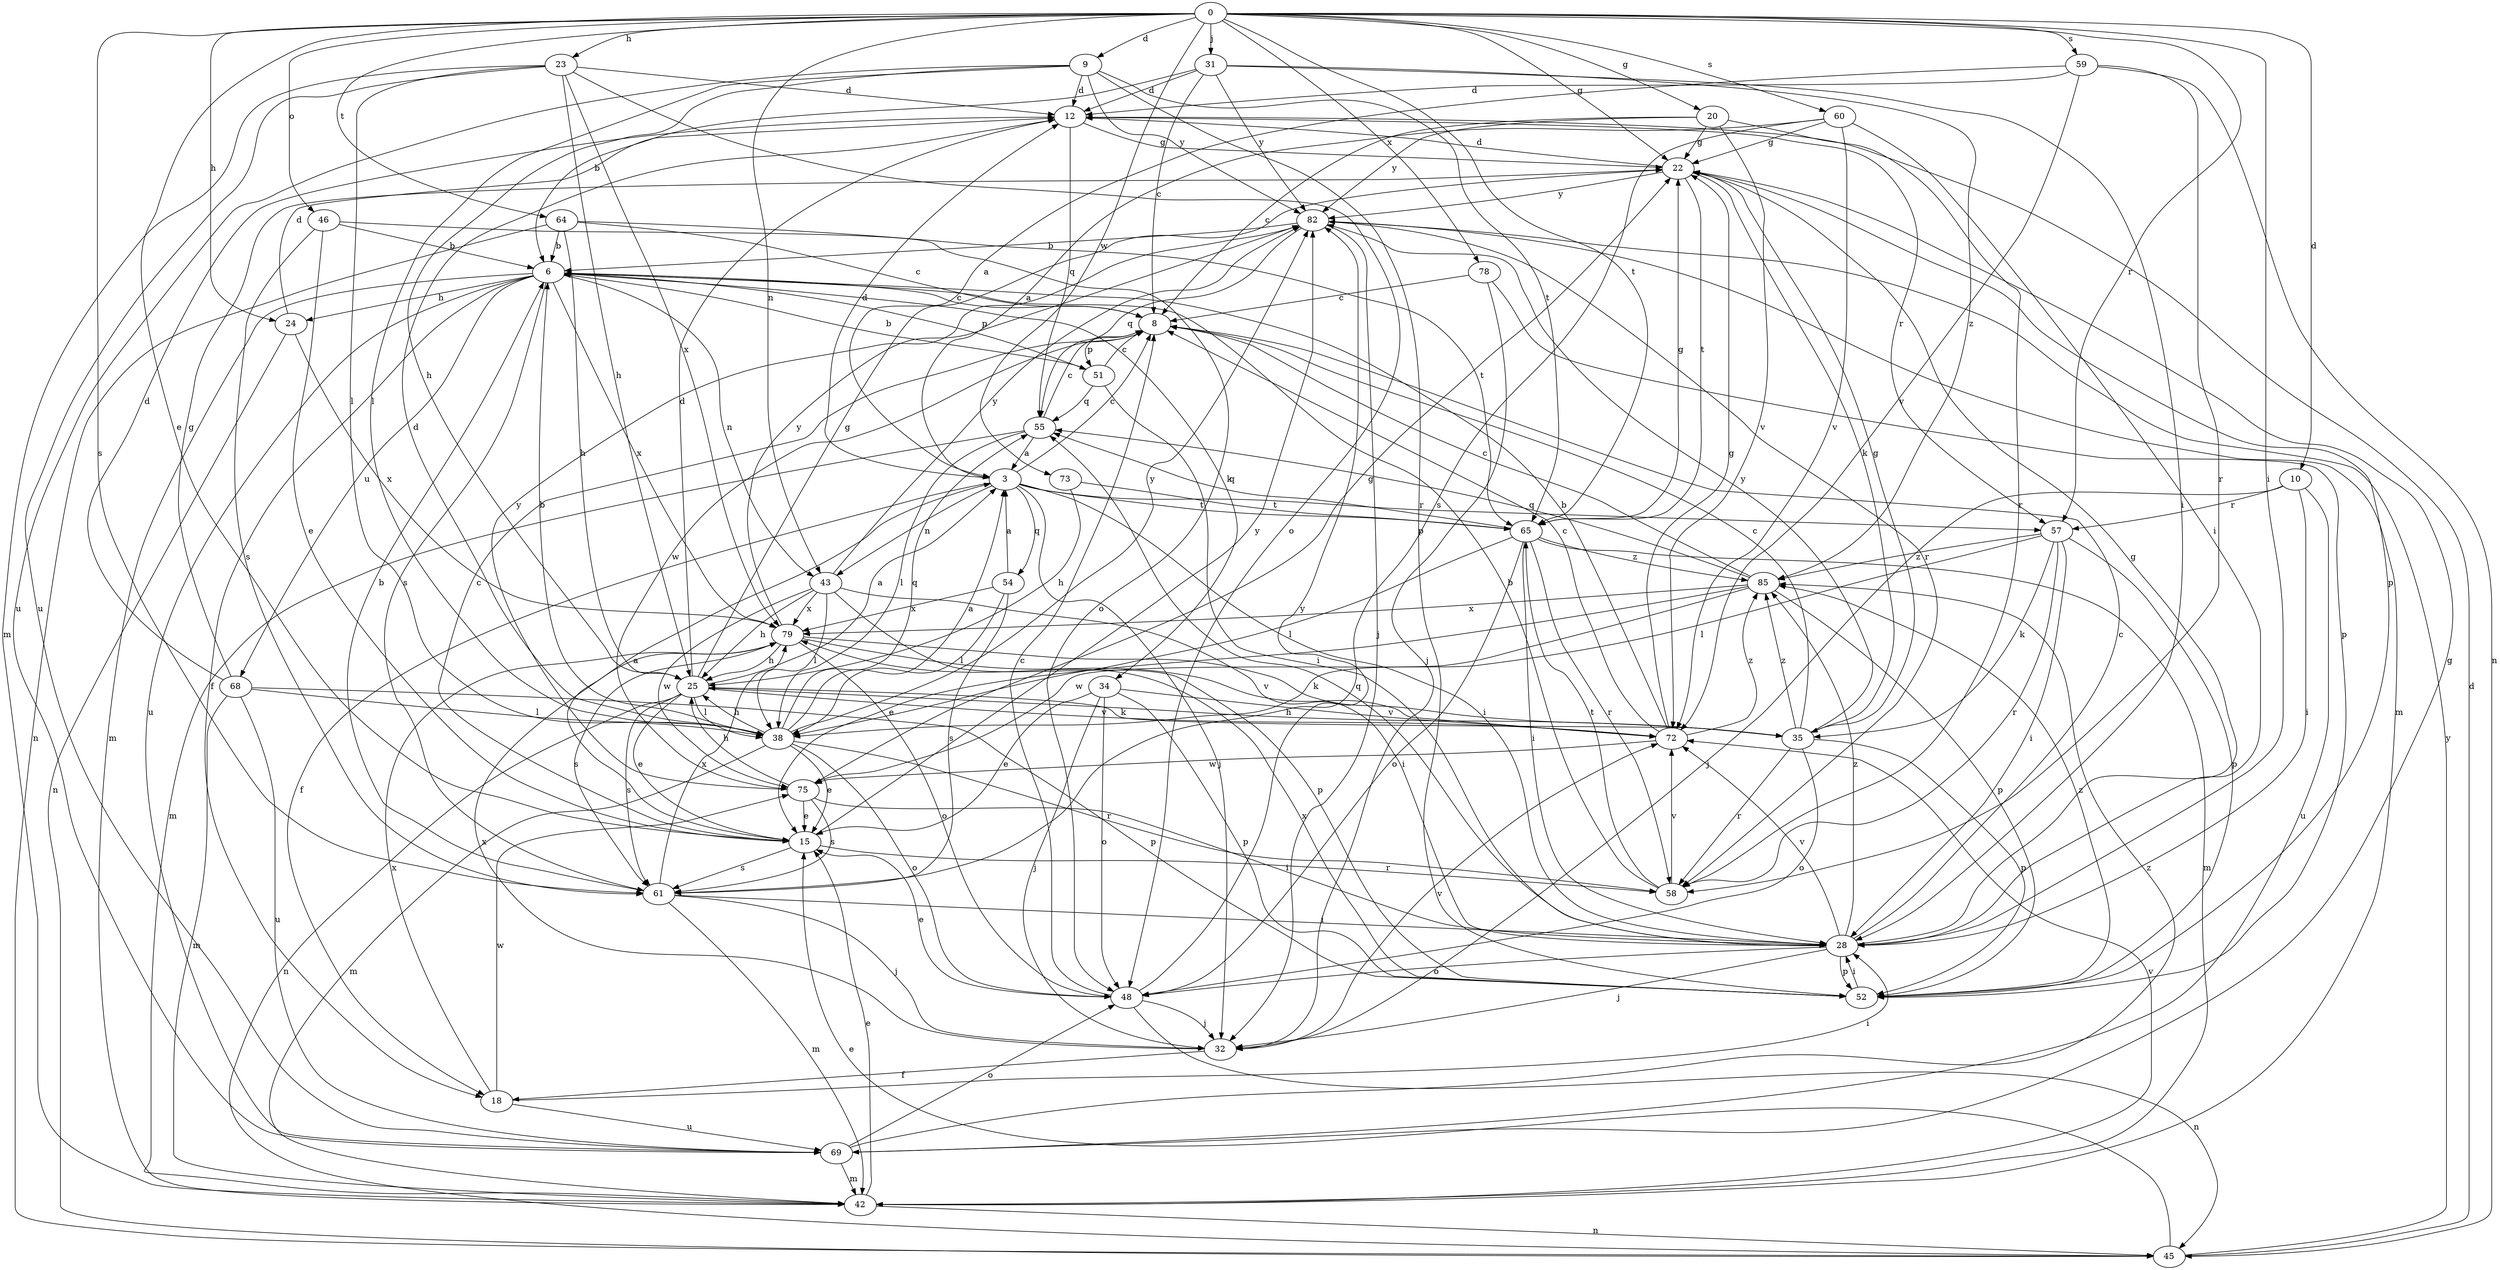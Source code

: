 strict digraph  {
0;
3;
6;
8;
9;
10;
12;
15;
18;
20;
22;
23;
24;
25;
28;
31;
32;
34;
35;
38;
42;
43;
45;
46;
48;
51;
52;
54;
55;
57;
58;
59;
60;
61;
64;
65;
68;
69;
72;
73;
75;
78;
79;
82;
85;
0 -> 9  [label=d];
0 -> 10  [label=d];
0 -> 15  [label=e];
0 -> 20  [label=g];
0 -> 22  [label=g];
0 -> 23  [label=h];
0 -> 24  [label=h];
0 -> 28  [label=i];
0 -> 31  [label=j];
0 -> 43  [label=n];
0 -> 46  [label=o];
0 -> 57  [label=r];
0 -> 59  [label=s];
0 -> 60  [label=s];
0 -> 61  [label=s];
0 -> 64  [label=t];
0 -> 65  [label=t];
0 -> 73  [label=w];
0 -> 78  [label=x];
3 -> 8  [label=c];
3 -> 12  [label=d];
3 -> 18  [label=f];
3 -> 28  [label=i];
3 -> 32  [label=j];
3 -> 43  [label=n];
3 -> 54  [label=q];
3 -> 57  [label=r];
3 -> 65  [label=t];
6 -> 8  [label=c];
6 -> 18  [label=f];
6 -> 24  [label=h];
6 -> 34  [label=k];
6 -> 42  [label=m];
6 -> 43  [label=n];
6 -> 51  [label=p];
6 -> 61  [label=s];
6 -> 68  [label=u];
6 -> 69  [label=u];
6 -> 79  [label=x];
8 -> 51  [label=p];
8 -> 75  [label=w];
9 -> 12  [label=d];
9 -> 25  [label=h];
9 -> 38  [label=l];
9 -> 52  [label=p];
9 -> 65  [label=t];
9 -> 69  [label=u];
9 -> 82  [label=y];
10 -> 28  [label=i];
10 -> 32  [label=j];
10 -> 57  [label=r];
10 -> 69  [label=u];
12 -> 22  [label=g];
12 -> 55  [label=q];
12 -> 57  [label=r];
15 -> 3  [label=a];
15 -> 8  [label=c];
15 -> 58  [label=r];
15 -> 61  [label=s];
15 -> 82  [label=y];
18 -> 28  [label=i];
18 -> 69  [label=u];
18 -> 75  [label=w];
18 -> 79  [label=x];
20 -> 8  [label=c];
20 -> 22  [label=g];
20 -> 58  [label=r];
20 -> 72  [label=v];
20 -> 82  [label=y];
22 -> 12  [label=d];
22 -> 35  [label=k];
22 -> 52  [label=p];
22 -> 65  [label=t];
22 -> 82  [label=y];
23 -> 12  [label=d];
23 -> 25  [label=h];
23 -> 38  [label=l];
23 -> 42  [label=m];
23 -> 48  [label=o];
23 -> 69  [label=u];
23 -> 79  [label=x];
24 -> 12  [label=d];
24 -> 45  [label=n];
24 -> 79  [label=x];
25 -> 3  [label=a];
25 -> 12  [label=d];
25 -> 15  [label=e];
25 -> 22  [label=g];
25 -> 35  [label=k];
25 -> 38  [label=l];
25 -> 45  [label=n];
25 -> 61  [label=s];
25 -> 72  [label=v];
28 -> 8  [label=c];
28 -> 22  [label=g];
28 -> 32  [label=j];
28 -> 48  [label=o];
28 -> 52  [label=p];
28 -> 55  [label=q];
28 -> 72  [label=v];
28 -> 85  [label=z];
31 -> 6  [label=b];
31 -> 8  [label=c];
31 -> 12  [label=d];
31 -> 28  [label=i];
31 -> 82  [label=y];
31 -> 85  [label=z];
32 -> 18  [label=f];
32 -> 72  [label=v];
32 -> 79  [label=x];
34 -> 15  [label=e];
34 -> 32  [label=j];
34 -> 48  [label=o];
34 -> 52  [label=p];
34 -> 72  [label=v];
35 -> 8  [label=c];
35 -> 22  [label=g];
35 -> 25  [label=h];
35 -> 48  [label=o];
35 -> 52  [label=p];
35 -> 58  [label=r];
35 -> 82  [label=y];
35 -> 85  [label=z];
38 -> 3  [label=a];
38 -> 6  [label=b];
38 -> 12  [label=d];
38 -> 15  [label=e];
38 -> 25  [label=h];
38 -> 42  [label=m];
38 -> 48  [label=o];
38 -> 55  [label=q];
38 -> 58  [label=r];
38 -> 82  [label=y];
42 -> 15  [label=e];
42 -> 45  [label=n];
42 -> 72  [label=v];
43 -> 25  [label=h];
43 -> 28  [label=i];
43 -> 38  [label=l];
43 -> 52  [label=p];
43 -> 75  [label=w];
43 -> 79  [label=x];
43 -> 82  [label=y];
45 -> 12  [label=d];
45 -> 15  [label=e];
45 -> 82  [label=y];
46 -> 6  [label=b];
46 -> 15  [label=e];
46 -> 48  [label=o];
46 -> 61  [label=s];
48 -> 8  [label=c];
48 -> 15  [label=e];
48 -> 32  [label=j];
48 -> 45  [label=n];
48 -> 82  [label=y];
51 -> 6  [label=b];
51 -> 8  [label=c];
51 -> 28  [label=i];
51 -> 55  [label=q];
52 -> 28  [label=i];
52 -> 79  [label=x];
52 -> 85  [label=z];
54 -> 3  [label=a];
54 -> 38  [label=l];
54 -> 61  [label=s];
54 -> 79  [label=x];
55 -> 3  [label=a];
55 -> 8  [label=c];
55 -> 38  [label=l];
55 -> 42  [label=m];
57 -> 28  [label=i];
57 -> 35  [label=k];
57 -> 38  [label=l];
57 -> 52  [label=p];
57 -> 58  [label=r];
57 -> 85  [label=z];
58 -> 6  [label=b];
58 -> 65  [label=t];
58 -> 72  [label=v];
59 -> 3  [label=a];
59 -> 12  [label=d];
59 -> 45  [label=n];
59 -> 58  [label=r];
59 -> 72  [label=v];
60 -> 3  [label=a];
60 -> 22  [label=g];
60 -> 28  [label=i];
60 -> 61  [label=s];
60 -> 72  [label=v];
61 -> 6  [label=b];
61 -> 28  [label=i];
61 -> 32  [label=j];
61 -> 42  [label=m];
61 -> 79  [label=x];
64 -> 6  [label=b];
64 -> 8  [label=c];
64 -> 25  [label=h];
64 -> 45  [label=n];
64 -> 65  [label=t];
65 -> 22  [label=g];
65 -> 28  [label=i];
65 -> 38  [label=l];
65 -> 42  [label=m];
65 -> 48  [label=o];
65 -> 55  [label=q];
65 -> 58  [label=r];
65 -> 85  [label=z];
68 -> 12  [label=d];
68 -> 22  [label=g];
68 -> 38  [label=l];
68 -> 42  [label=m];
68 -> 52  [label=p];
68 -> 69  [label=u];
69 -> 22  [label=g];
69 -> 42  [label=m];
69 -> 48  [label=o];
69 -> 85  [label=z];
72 -> 6  [label=b];
72 -> 8  [label=c];
72 -> 22  [label=g];
72 -> 75  [label=w];
72 -> 85  [label=z];
73 -> 25  [label=h];
73 -> 65  [label=t];
75 -> 15  [label=e];
75 -> 22  [label=g];
75 -> 25  [label=h];
75 -> 28  [label=i];
75 -> 61  [label=s];
75 -> 82  [label=y];
78 -> 8  [label=c];
78 -> 32  [label=j];
78 -> 52  [label=p];
79 -> 25  [label=h];
79 -> 35  [label=k];
79 -> 48  [label=o];
79 -> 61  [label=s];
79 -> 72  [label=v];
79 -> 82  [label=y];
82 -> 6  [label=b];
82 -> 32  [label=j];
82 -> 42  [label=m];
82 -> 55  [label=q];
82 -> 58  [label=r];
85 -> 8  [label=c];
85 -> 15  [label=e];
85 -> 52  [label=p];
85 -> 55  [label=q];
85 -> 75  [label=w];
85 -> 79  [label=x];
}
